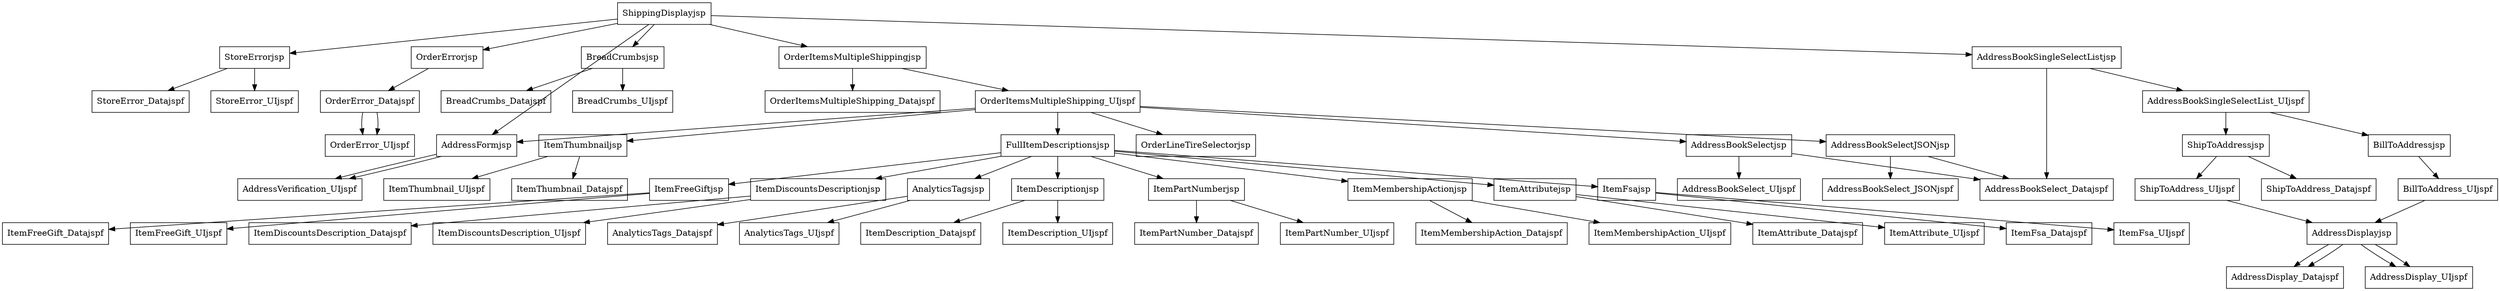 digraph rough {
	node [shape=record];
	splines=false;
	nodesep=.5;
	graph [overlap=false];
	ShippingDisplayjsp -> StoreErrorjsp;
	StoreErrorjsp -> StoreError_Datajspf;
	StoreErrorjsp -> StoreError_UIjspf;
	ShippingDisplayjsp -> OrderErrorjsp;
	OrderErrorjsp -> OrderError_Datajspf;
	OrderError_Datajspf -> OrderError_UIjspf;
	OrderError_Datajspf -> OrderError_UIjspf;
	ShippingDisplayjsp -> BreadCrumbsjsp;
	BreadCrumbsjsp -> BreadCrumbs_Datajspf;
	BreadCrumbsjsp -> BreadCrumbs_UIjspf;
	ShippingDisplayjsp -> AddressFormjsp;
	AddressFormjsp -> AddressVerification_UIjspf;
	ShippingDisplayjsp -> AddressBookSingleSelectListjsp;
	AddressBookSingleSelectListjsp -> AddressBookSelect_Datajspf;
	AddressBookSingleSelectListjsp -> AddressBookSingleSelectList_UIjspf;
	AddressBookSingleSelectList_UIjspf -> ShipToAddressjsp;
	ShipToAddressjsp -> ShipToAddress_Datajspf;
	ShipToAddressjsp -> ShipToAddress_UIjspf;
	ShipToAddress_UIjspf -> AddressDisplayjsp;
	AddressDisplayjsp -> AddressDisplay_Datajspf;
	AddressDisplayjsp -> AddressDisplay_UIjspf;
	AddressBookSingleSelectList_UIjspf -> BillToAddressjsp;
	BillToAddressjsp -> BillToAddress_UIjspf;
	BillToAddress_UIjspf -> AddressDisplayjsp;
	AddressDisplayjsp -> AddressDisplay_Datajspf;
	AddressDisplayjsp -> AddressDisplay_UIjspf;
	ShippingDisplayjsp -> OrderItemsMultipleShippingjsp;
	OrderItemsMultipleShippingjsp -> OrderItemsMultipleShipping_Datajspf;
	OrderItemsMultipleShippingjsp -> OrderItemsMultipleShipping_UIjspf;
	OrderItemsMultipleShipping_UIjspf -> AddressBookSelectJSONjsp;
	AddressBookSelectJSONjsp -> AddressBookSelect_Datajspf;
	AddressBookSelectJSONjsp -> AddressBookSelect_JSONjspf;
	OrderItemsMultipleShipping_UIjspf -> AddressFormjsp;
	AddressFormjsp -> AddressVerification_UIjspf;
	OrderItemsMultipleShipping_UIjspf -> ItemThumbnailjsp;
	ItemThumbnailjsp -> ItemThumbnail_Datajspf;
	ItemThumbnailjsp -> ItemThumbnail_UIjspf;
	OrderItemsMultipleShipping_UIjspf -> FullItemDescriptionsjsp;
	FullItemDescriptionsjsp -> ItemDescriptionjsp;
	ItemDescriptionjsp -> ItemDescription_Datajspf;
	ItemDescriptionjsp -> ItemDescription_UIjspf;
	FullItemDescriptionsjsp -> ItemPartNumberjsp;
	ItemPartNumberjsp -> ItemPartNumber_Datajspf;
	ItemPartNumberjsp -> ItemPartNumber_UIjspf;
	FullItemDescriptionsjsp -> ItemMembershipActionjsp;
	ItemMembershipActionjsp -> ItemMembershipAction_Datajspf;
	ItemMembershipActionjsp -> ItemMembershipAction_UIjspf;
	FullItemDescriptionsjsp -> ItemAttributejsp;
	ItemAttributejsp -> ItemAttribute_Datajspf;
	ItemAttributejsp -> ItemAttribute_UIjspf;
	FullItemDescriptionsjsp -> ItemFsajsp;
	ItemFsajsp -> ItemFsa_Datajspf;
	ItemFsajsp -> ItemFsa_UIjspf;
	FullItemDescriptionsjsp -> ItemFreeGiftjsp;
	ItemFreeGiftjsp -> ItemFreeGift_Datajspf;
	ItemFreeGiftjsp -> ItemFreeGift_UIjspf;
	FullItemDescriptionsjsp -> ItemDiscountsDescriptionjsp;
	ItemDiscountsDescriptionjsp -> ItemDiscountsDescription_Datajspf;
	ItemDiscountsDescriptionjsp -> ItemDiscountsDescription_UIjspf;
	FullItemDescriptionsjsp -> AnalyticsTagsjsp;
	AnalyticsTagsjsp -> AnalyticsTags_Datajspf;
	AnalyticsTagsjsp -> AnalyticsTags_UIjspf;
	OrderItemsMultipleShipping_UIjspf -> AddressBookSelectjsp;
	AddressBookSelectjsp -> AddressBookSelect_Datajspf;
	AddressBookSelectjsp -> AddressBookSelect_UIjspf;
	OrderItemsMultipleShipping_UIjspf -> OrderLineTireSelectorjsp;

}
